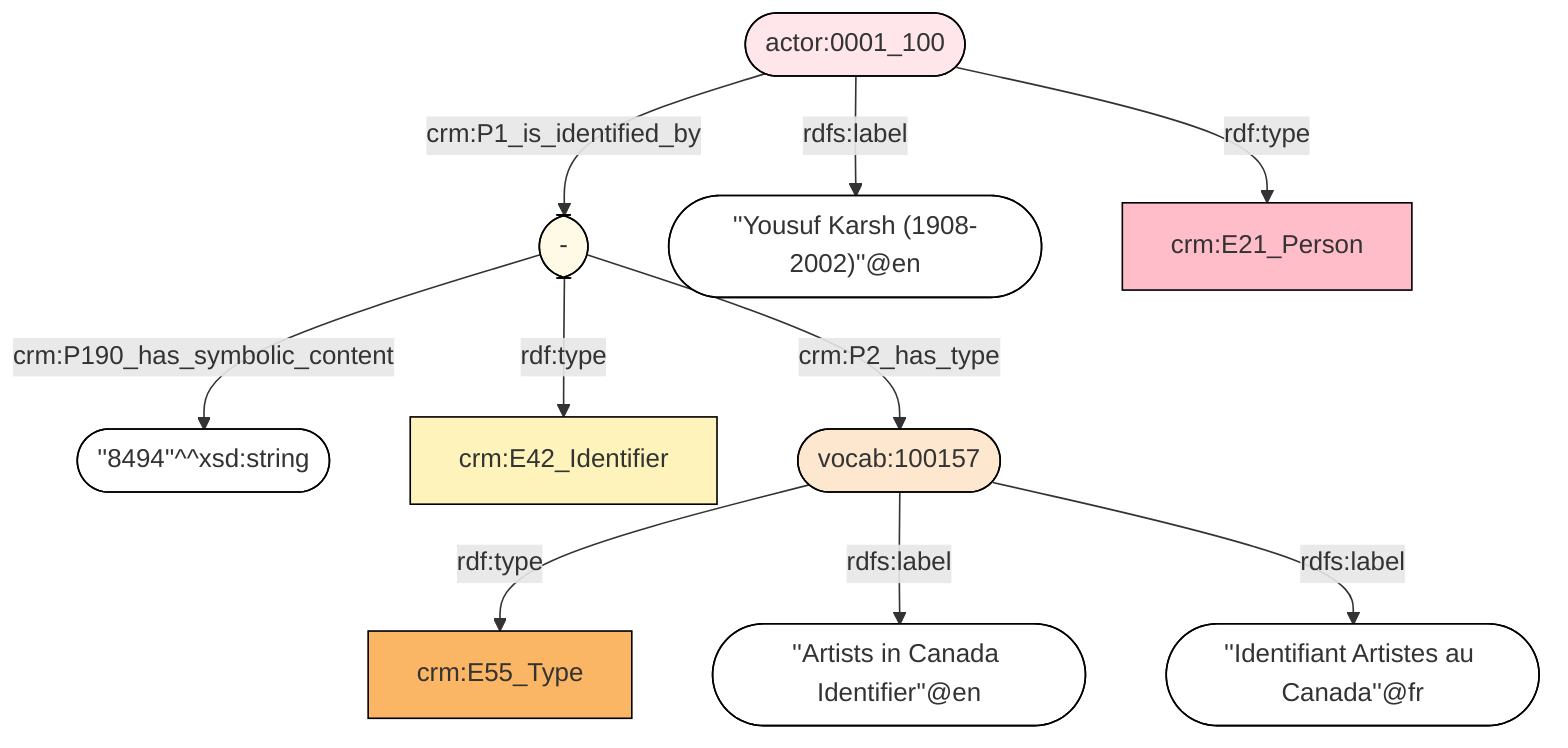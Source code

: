 flowchart TD
classDef Literal fill:#ffffff,stroke:#000000;
classDef Literal_URI fill:,stroke:;
classDef E1_CRM_Entity fill:#ffffff,stroke:#000000;
classDef E1_CRM_Entity_URI fill:#ffffff,stroke:#000000;
classDef E2_Temporal_Entity fill:#82c3ec,stroke:#000000;
classDef E2_Temporal_Entity_URI fill:#d2e9f9,stroke:#000000;
classDef E55_Type fill:#fab565,stroke:#000000;
classDef E55_Type_URI fill:#fde7ce,stroke:#000000;
classDef E52_Time-Span fill:#86bcc8,stroke:#000000;
classDef E52_Time-Span_URI fill:#dcebef,stroke:#000000;
classDef E41_Appellation fill:#fef3ba,stroke:#000000;
classDef E41_Appellation_URI fill:#fffae6,stroke:#000000;
classDef E53_Place fill:#94cc7d,stroke:#000000;
classDef E53_Place_URI fill:#e1f1da,stroke:#000000;
classDef E77_Persistent_Item fill:#ffffff,stroke:#000000;
classDef E77_Persistent_Item_URI fill:#ffffff,stroke:#000000;
classDef E28_Conceptual_Object fill:#fddc34,stroke:#000000;
classDef E28_Conceptual_Object_URI fill:#fef6cd,stroke:#000000;
classDef E18_Physical_Thing fill:#e1ba9c,stroke:#000000;
classDef E18_Physical_Thing_URI fill:#f3e5d8,stroke:#000000;
classDef E39_Actor fill:#ffbdca,stroke:#000000;
classDef E39_Actor_URI fill:#ffe6eb,stroke:#000000;
classDef PC0_Typed_CRM_Property fill:#cc80ff,stroke:#000000;
classDef PC0_Typed_CRM_Property_URI fill:#ebccff,stroke:#000000;
classDef Multi fill:#cccccc,stroke:#000000;
classDef Multi_URI fill:#cccccc,stroke:#000000;
0(["actor:0001_100"]) -->|crm:P1_is_identified_by| 1(["-"])
1(["-"]) -->|crm:P190_has_symbolic_content| 2(["''8494''^^xsd:string"]):::Literal
1(["-"]):::E41_Appellation_URI -->|rdf:type| 3["crm:E42_Identifier"]:::E41_Appellation
4(["vocab:100157"]):::E55_Type_URI -->|rdf:type| 5["crm:E55_Type"]:::E55_Type
4(["vocab:100157"]) -->|rdfs:label| 6(["''Artists in Canada Identifier''@en"]):::Literal
4(["vocab:100157"]) -->|rdfs:label| 7(["''Identifiant Artistes au Canada''@fr"]):::Literal
1(["-"]) -->|crm:P2_has_type| 4(["vocab:100157"])
0(["actor:0001_100"]) -->|rdfs:label| 8(["''Yousuf Karsh (1908-2002)''@en"]):::Literal
0(["actor:0001_100"]):::E39_Actor_URI -->|rdf:type| 9["crm:E21_Person"]:::E39_Actor